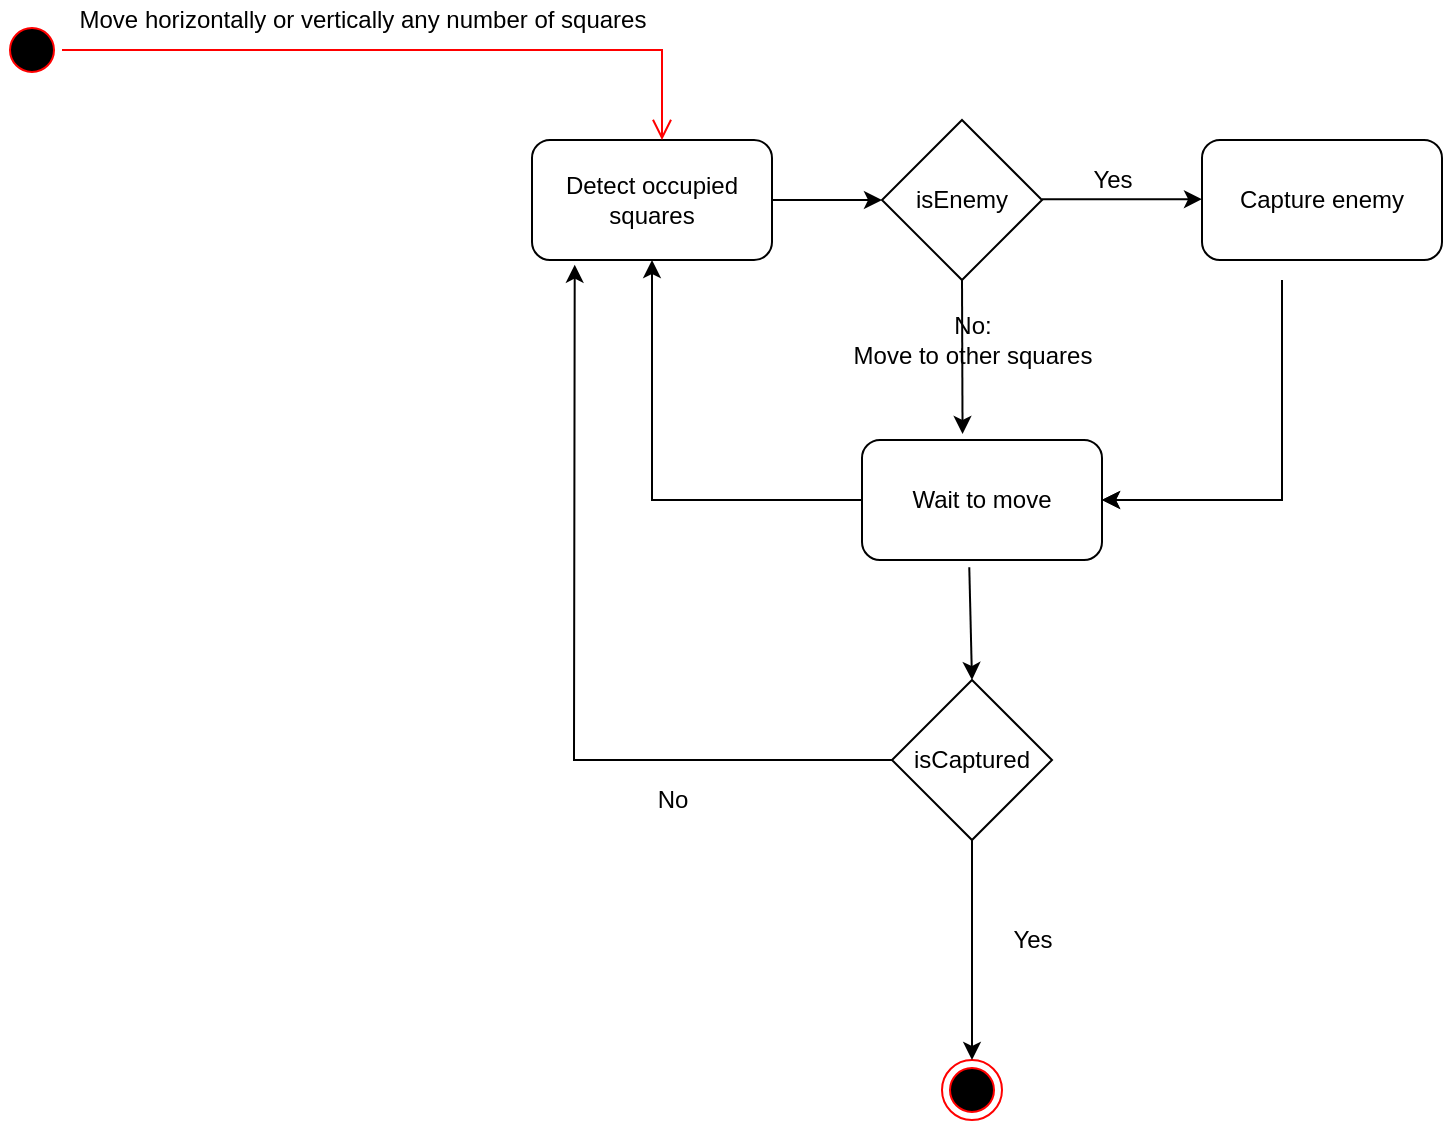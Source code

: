 <mxfile version="15.9.1" type="device"><diagram id="IshCCy245-EJKmAFDynu" name="Page-1"><mxGraphModel dx="1422" dy="794" grid="1" gridSize="10" guides="1" tooltips="1" connect="1" arrows="1" fold="1" page="1" pageScale="1" pageWidth="850" pageHeight="1100" math="0" shadow="0"><root><mxCell id="0"/><mxCell id="1" parent="0"/><mxCell id="5OqN5mZbjH8DzCQ4AemN-1" value="Detect occupied squares" style="rounded=1;whiteSpace=wrap;html=1;" parent="1" vertex="1"><mxGeometry x="305" y="130" width="120" height="60" as="geometry"/></mxCell><mxCell id="5OqN5mZbjH8DzCQ4AemN-2" value="" style="ellipse;html=1;shape=startState;fillColor=#000000;strokeColor=#ff0000;" parent="1" vertex="1"><mxGeometry x="40" y="70" width="30" height="30" as="geometry"/></mxCell><mxCell id="5OqN5mZbjH8DzCQ4AemN-3" value="" style="edgeStyle=orthogonalEdgeStyle;html=1;verticalAlign=bottom;endArrow=open;endSize=8;strokeColor=#ff0000;rounded=0;" parent="1" source="5OqN5mZbjH8DzCQ4AemN-2" edge="1"><mxGeometry relative="1" as="geometry"><mxPoint x="370" y="130" as="targetPoint"/><Array as="points"><mxPoint x="370" y="85"/><mxPoint x="370" y="130"/></Array></mxGeometry></mxCell><mxCell id="5OqN5mZbjH8DzCQ4AemN-4" value="Move horizontally or vertically any number of squares" style="text;html=1;align=center;verticalAlign=middle;resizable=0;points=[];autosize=1;strokeColor=none;fillColor=none;" parent="1" vertex="1"><mxGeometry x="70" y="60" width="300" height="20" as="geometry"/></mxCell><mxCell id="5OqN5mZbjH8DzCQ4AemN-15" value="" style="edgeStyle=segmentEdgeStyle;endArrow=classic;html=1;rounded=0;entryX=0.5;entryY=1;entryDx=0;entryDy=0;" parent="1" target="5OqN5mZbjH8DzCQ4AemN-1" edge="1"><mxGeometry width="50" height="50" relative="1" as="geometry"><mxPoint x="590" y="310" as="sourcePoint"/><mxPoint x="460" y="340" as="targetPoint"/><Array as="points"><mxPoint x="365" y="310"/></Array></mxGeometry></mxCell><mxCell id="5OqN5mZbjH8DzCQ4AemN-24" value="isCaptured" style="rhombus;whiteSpace=wrap;html=1;" parent="1" vertex="1"><mxGeometry x="485" y="400" width="80" height="80" as="geometry"/></mxCell><mxCell id="5OqN5mZbjH8DzCQ4AemN-26" value="" style="ellipse;html=1;shape=endState;fillColor=#000000;strokeColor=#ff0000;" parent="1" vertex="1"><mxGeometry x="510" y="590" width="30" height="30" as="geometry"/></mxCell><mxCell id="5OqN5mZbjH8DzCQ4AemN-27" value="" style="endArrow=classic;html=1;rounded=0;exitX=0.5;exitY=1;exitDx=0;exitDy=0;entryX=0.5;entryY=0;entryDx=0;entryDy=0;" parent="1" source="5OqN5mZbjH8DzCQ4AemN-24" target="5OqN5mZbjH8DzCQ4AemN-26" edge="1"><mxGeometry width="50" height="50" relative="1" as="geometry"><mxPoint x="535.0" y="550" as="sourcePoint"/><mxPoint x="585.0" y="500" as="targetPoint"/></mxGeometry></mxCell><mxCell id="5OqN5mZbjH8DzCQ4AemN-28" value="Yes" style="text;html=1;align=center;verticalAlign=middle;resizable=0;points=[];autosize=1;strokeColor=none;fillColor=none;" parent="1" vertex="1"><mxGeometry x="540.0" y="520" width="30" height="20" as="geometry"/></mxCell><mxCell id="5OqN5mZbjH8DzCQ4AemN-29" value="No" style="text;html=1;align=center;verticalAlign=middle;resizable=0;points=[];autosize=1;strokeColor=none;fillColor=none;" parent="1" vertex="1"><mxGeometry x="360" y="450" width="30" height="20" as="geometry"/></mxCell><mxCell id="5OqN5mZbjH8DzCQ4AemN-32" value="Wait to move&lt;span style=&quot;color: rgba(0 , 0 , 0 , 0) ; font-family: monospace ; font-size: 0px&quot;&gt;%3CmxGraphModel%3E%3Croot%3E%3CmxCell%20id%3D%220%22%2F%3E%3CmxCell%20id%3D%221%22%20parent%3D%220%22%2F%3E%3CmxCell%20id%3D%222%22%20value%3D%22Detect%20enemy%20in%20Knight's%20potential%20moves%22%20style%3D%22rounded%3D1%3BwhiteSpace%3Dwrap%3Bhtml%3D1%3B%22%20vertex%3D%221%22%20parent%3D%221%22%3E%3CmxGeometry%20x%3D%22400%22%20y%3D%22170%22%20width%3D%22120%22%20height%3D%2260%22%20as%3D%22geometry%22%2F%3E%3C%2FmxCell%3E%3C%2Froot%3E%3C%2FmxGraphModel%3E&lt;/span&gt;" style="rounded=1;whiteSpace=wrap;html=1;" parent="1" vertex="1"><mxGeometry x="470" y="280" width="120" height="60" as="geometry"/></mxCell><mxCell id="5OqN5mZbjH8DzCQ4AemN-34" value="isEnemy" style="rhombus;whiteSpace=wrap;html=1;" parent="1" vertex="1"><mxGeometry x="480" y="120" width="80" height="80" as="geometry"/></mxCell><mxCell id="5OqN5mZbjH8DzCQ4AemN-35" value="" style="endArrow=classic;html=1;rounded=0;entryX=0.419;entryY=-0.05;entryDx=0;entryDy=0;entryPerimeter=0;exitX=0.5;exitY=1;exitDx=0;exitDy=0;" parent="1" source="5OqN5mZbjH8DzCQ4AemN-34" target="5OqN5mZbjH8DzCQ4AemN-32" edge="1"><mxGeometry width="50" height="50" relative="1" as="geometry"><mxPoint x="330" y="330" as="sourcePoint"/><mxPoint x="380" y="280" as="targetPoint"/></mxGeometry></mxCell><mxCell id="5OqN5mZbjH8DzCQ4AemN-36" value="No: &lt;br&gt;Move to other squares" style="text;html=1;align=center;verticalAlign=middle;resizable=0;points=[];autosize=1;strokeColor=none;fillColor=none;" parent="1" vertex="1"><mxGeometry x="460" y="215" width="130" height="30" as="geometry"/></mxCell><mxCell id="5OqN5mZbjH8DzCQ4AemN-40" value="" style="endArrow=classic;html=1;rounded=0;exitX=1;exitY=0.5;exitDx=0;exitDy=0;entryX=0;entryY=0.5;entryDx=0;entryDy=0;" parent="1" source="5OqN5mZbjH8DzCQ4AemN-1" target="5OqN5mZbjH8DzCQ4AemN-34" edge="1"><mxGeometry width="50" height="50" relative="1" as="geometry"><mxPoint x="550" y="210" as="sourcePoint"/><mxPoint x="470" y="160" as="targetPoint"/></mxGeometry></mxCell><mxCell id="5OqN5mZbjH8DzCQ4AemN-41" value="" style="endArrow=classic;html=1;rounded=0;exitX=1;exitY=0.5;exitDx=0;exitDy=0;" parent="1" edge="1"><mxGeometry width="50" height="50" relative="1" as="geometry"><mxPoint x="560" y="159.58" as="sourcePoint"/><mxPoint x="640" y="159.58" as="targetPoint"/></mxGeometry></mxCell><mxCell id="5OqN5mZbjH8DzCQ4AemN-45" value="" style="edgeStyle=segmentEdgeStyle;endArrow=classic;html=1;rounded=0;entryX=0.5;entryY=1;entryDx=0;entryDy=0;" parent="1" edge="1"><mxGeometry width="50" height="50" relative="1" as="geometry"><mxPoint x="680" y="210" as="sourcePoint"/><mxPoint x="590" y="310" as="targetPoint"/><Array as="points"><mxPoint x="680" y="200"/><mxPoint x="680" y="310"/></Array></mxGeometry></mxCell><mxCell id="5OqN5mZbjH8DzCQ4AemN-46" value="" style="edgeStyle=segmentEdgeStyle;endArrow=classic;html=1;rounded=0;entryX=0.5;entryY=1;entryDx=0;entryDy=0;" parent="1" edge="1"><mxGeometry width="50" height="50" relative="1" as="geometry"><mxPoint x="680" y="200" as="sourcePoint"/><mxPoint x="590" y="310" as="targetPoint"/><Array as="points"><mxPoint x="680" y="200"/><mxPoint x="680" y="310"/></Array></mxGeometry></mxCell><mxCell id="5OqN5mZbjH8DzCQ4AemN-50" value="" style="endArrow=classic;html=1;rounded=0;entryX=0.178;entryY=1.039;entryDx=0;entryDy=0;entryPerimeter=0;exitX=0;exitY=0.5;exitDx=0;exitDy=0;" parent="1" source="5OqN5mZbjH8DzCQ4AemN-24" target="5OqN5mZbjH8DzCQ4AemN-1" edge="1"><mxGeometry width="50" height="50" relative="1" as="geometry"><mxPoint x="326" y="330" as="sourcePoint"/><mxPoint x="380" y="410" as="targetPoint"/><Array as="points"><mxPoint x="326" y="440"/></Array></mxGeometry></mxCell><mxCell id="5OqN5mZbjH8DzCQ4AemN-51" value="" style="endArrow=classic;html=1;rounded=0;entryX=0.5;entryY=0;entryDx=0;entryDy=0;exitX=0.447;exitY=1.061;exitDx=0;exitDy=0;exitPerimeter=0;" parent="1" source="5OqN5mZbjH8DzCQ4AemN-32" target="5OqN5mZbjH8DzCQ4AemN-24" edge="1"><mxGeometry width="50" height="50" relative="1" as="geometry"><mxPoint x="330" y="380" as="sourcePoint"/><mxPoint x="380" y="330" as="targetPoint"/></mxGeometry></mxCell><mxCell id="5OqN5mZbjH8DzCQ4AemN-52" value="Yes" style="text;html=1;align=center;verticalAlign=middle;resizable=0;points=[];autosize=1;strokeColor=none;fillColor=none;" parent="1" vertex="1"><mxGeometry x="580" y="140" width="30" height="20" as="geometry"/></mxCell><mxCell id="GVz-V_kW-4ZZmWtYZVhS-1" value="Capture enemy" style="rounded=1;whiteSpace=wrap;html=1;" vertex="1" parent="1"><mxGeometry x="640" y="130" width="120" height="60" as="geometry"/></mxCell></root></mxGraphModel></diagram></mxfile>